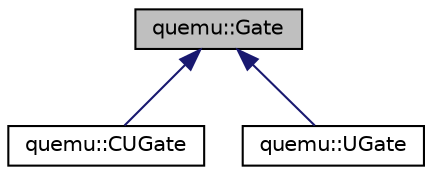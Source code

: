 digraph "quemu::Gate"
{
 // LATEX_PDF_SIZE
  edge [fontname="Helvetica",fontsize="10",labelfontname="Helvetica",labelfontsize="10"];
  node [fontname="Helvetica",fontsize="10",shape=record];
  Node1 [label="quemu::Gate",height=0.2,width=0.4,color="black", fillcolor="grey75", style="filled", fontcolor="black",tooltip=" "];
  Node1 -> Node2 [dir="back",color="midnightblue",fontsize="10",style="solid",fontname="Helvetica"];
  Node2 [label="quemu::CUGate",height=0.2,width=0.4,color="black", fillcolor="white", style="filled",URL="$classquemu_1_1CUGate.html",tooltip=" "];
  Node1 -> Node3 [dir="back",color="midnightblue",fontsize="10",style="solid",fontname="Helvetica"];
  Node3 [label="quemu::UGate",height=0.2,width=0.4,color="black", fillcolor="white", style="filled",URL="$classquemu_1_1UGate.html",tooltip=" "];
}
